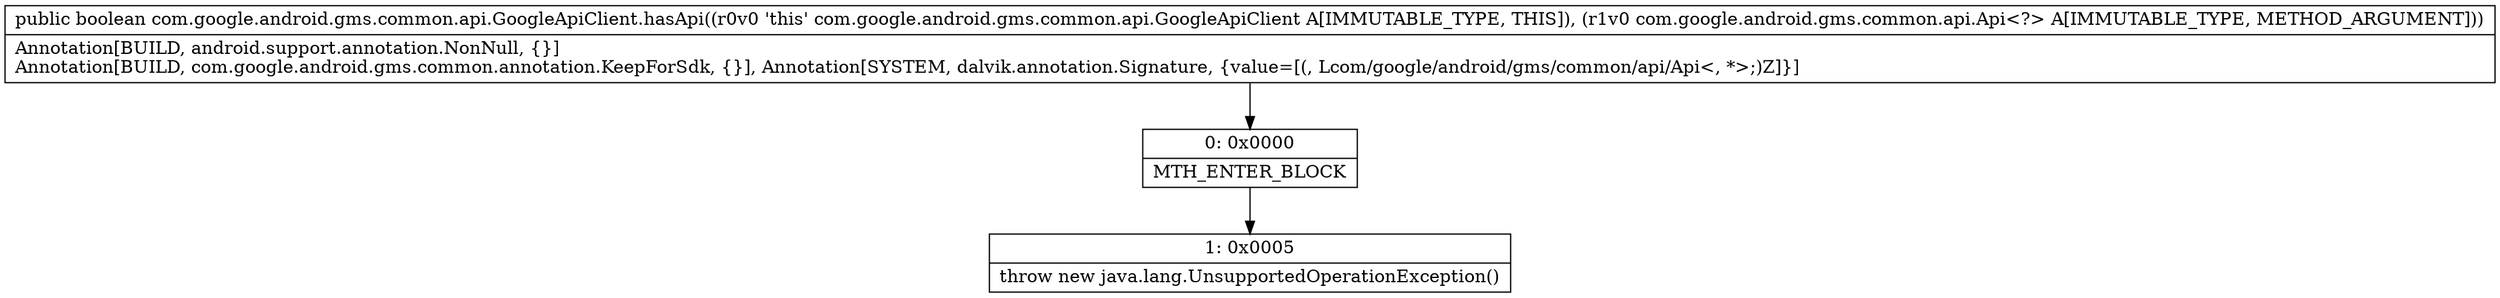 digraph "CFG forcom.google.android.gms.common.api.GoogleApiClient.hasApi(Lcom\/google\/android\/gms\/common\/api\/Api;)Z" {
Node_0 [shape=record,label="{0\:\ 0x0000|MTH_ENTER_BLOCK\l}"];
Node_1 [shape=record,label="{1\:\ 0x0005|throw new java.lang.UnsupportedOperationException()\l}"];
MethodNode[shape=record,label="{public boolean com.google.android.gms.common.api.GoogleApiClient.hasApi((r0v0 'this' com.google.android.gms.common.api.GoogleApiClient A[IMMUTABLE_TYPE, THIS]), (r1v0 com.google.android.gms.common.api.Api\<?\> A[IMMUTABLE_TYPE, METHOD_ARGUMENT]))  | Annotation[BUILD, android.support.annotation.NonNull, \{\}]\lAnnotation[BUILD, com.google.android.gms.common.annotation.KeepForSdk, \{\}], Annotation[SYSTEM, dalvik.annotation.Signature, \{value=[(, Lcom\/google\/android\/gms\/common\/api\/Api\<, *\>;)Z]\}]\l}"];
MethodNode -> Node_0;
Node_0 -> Node_1;
}

